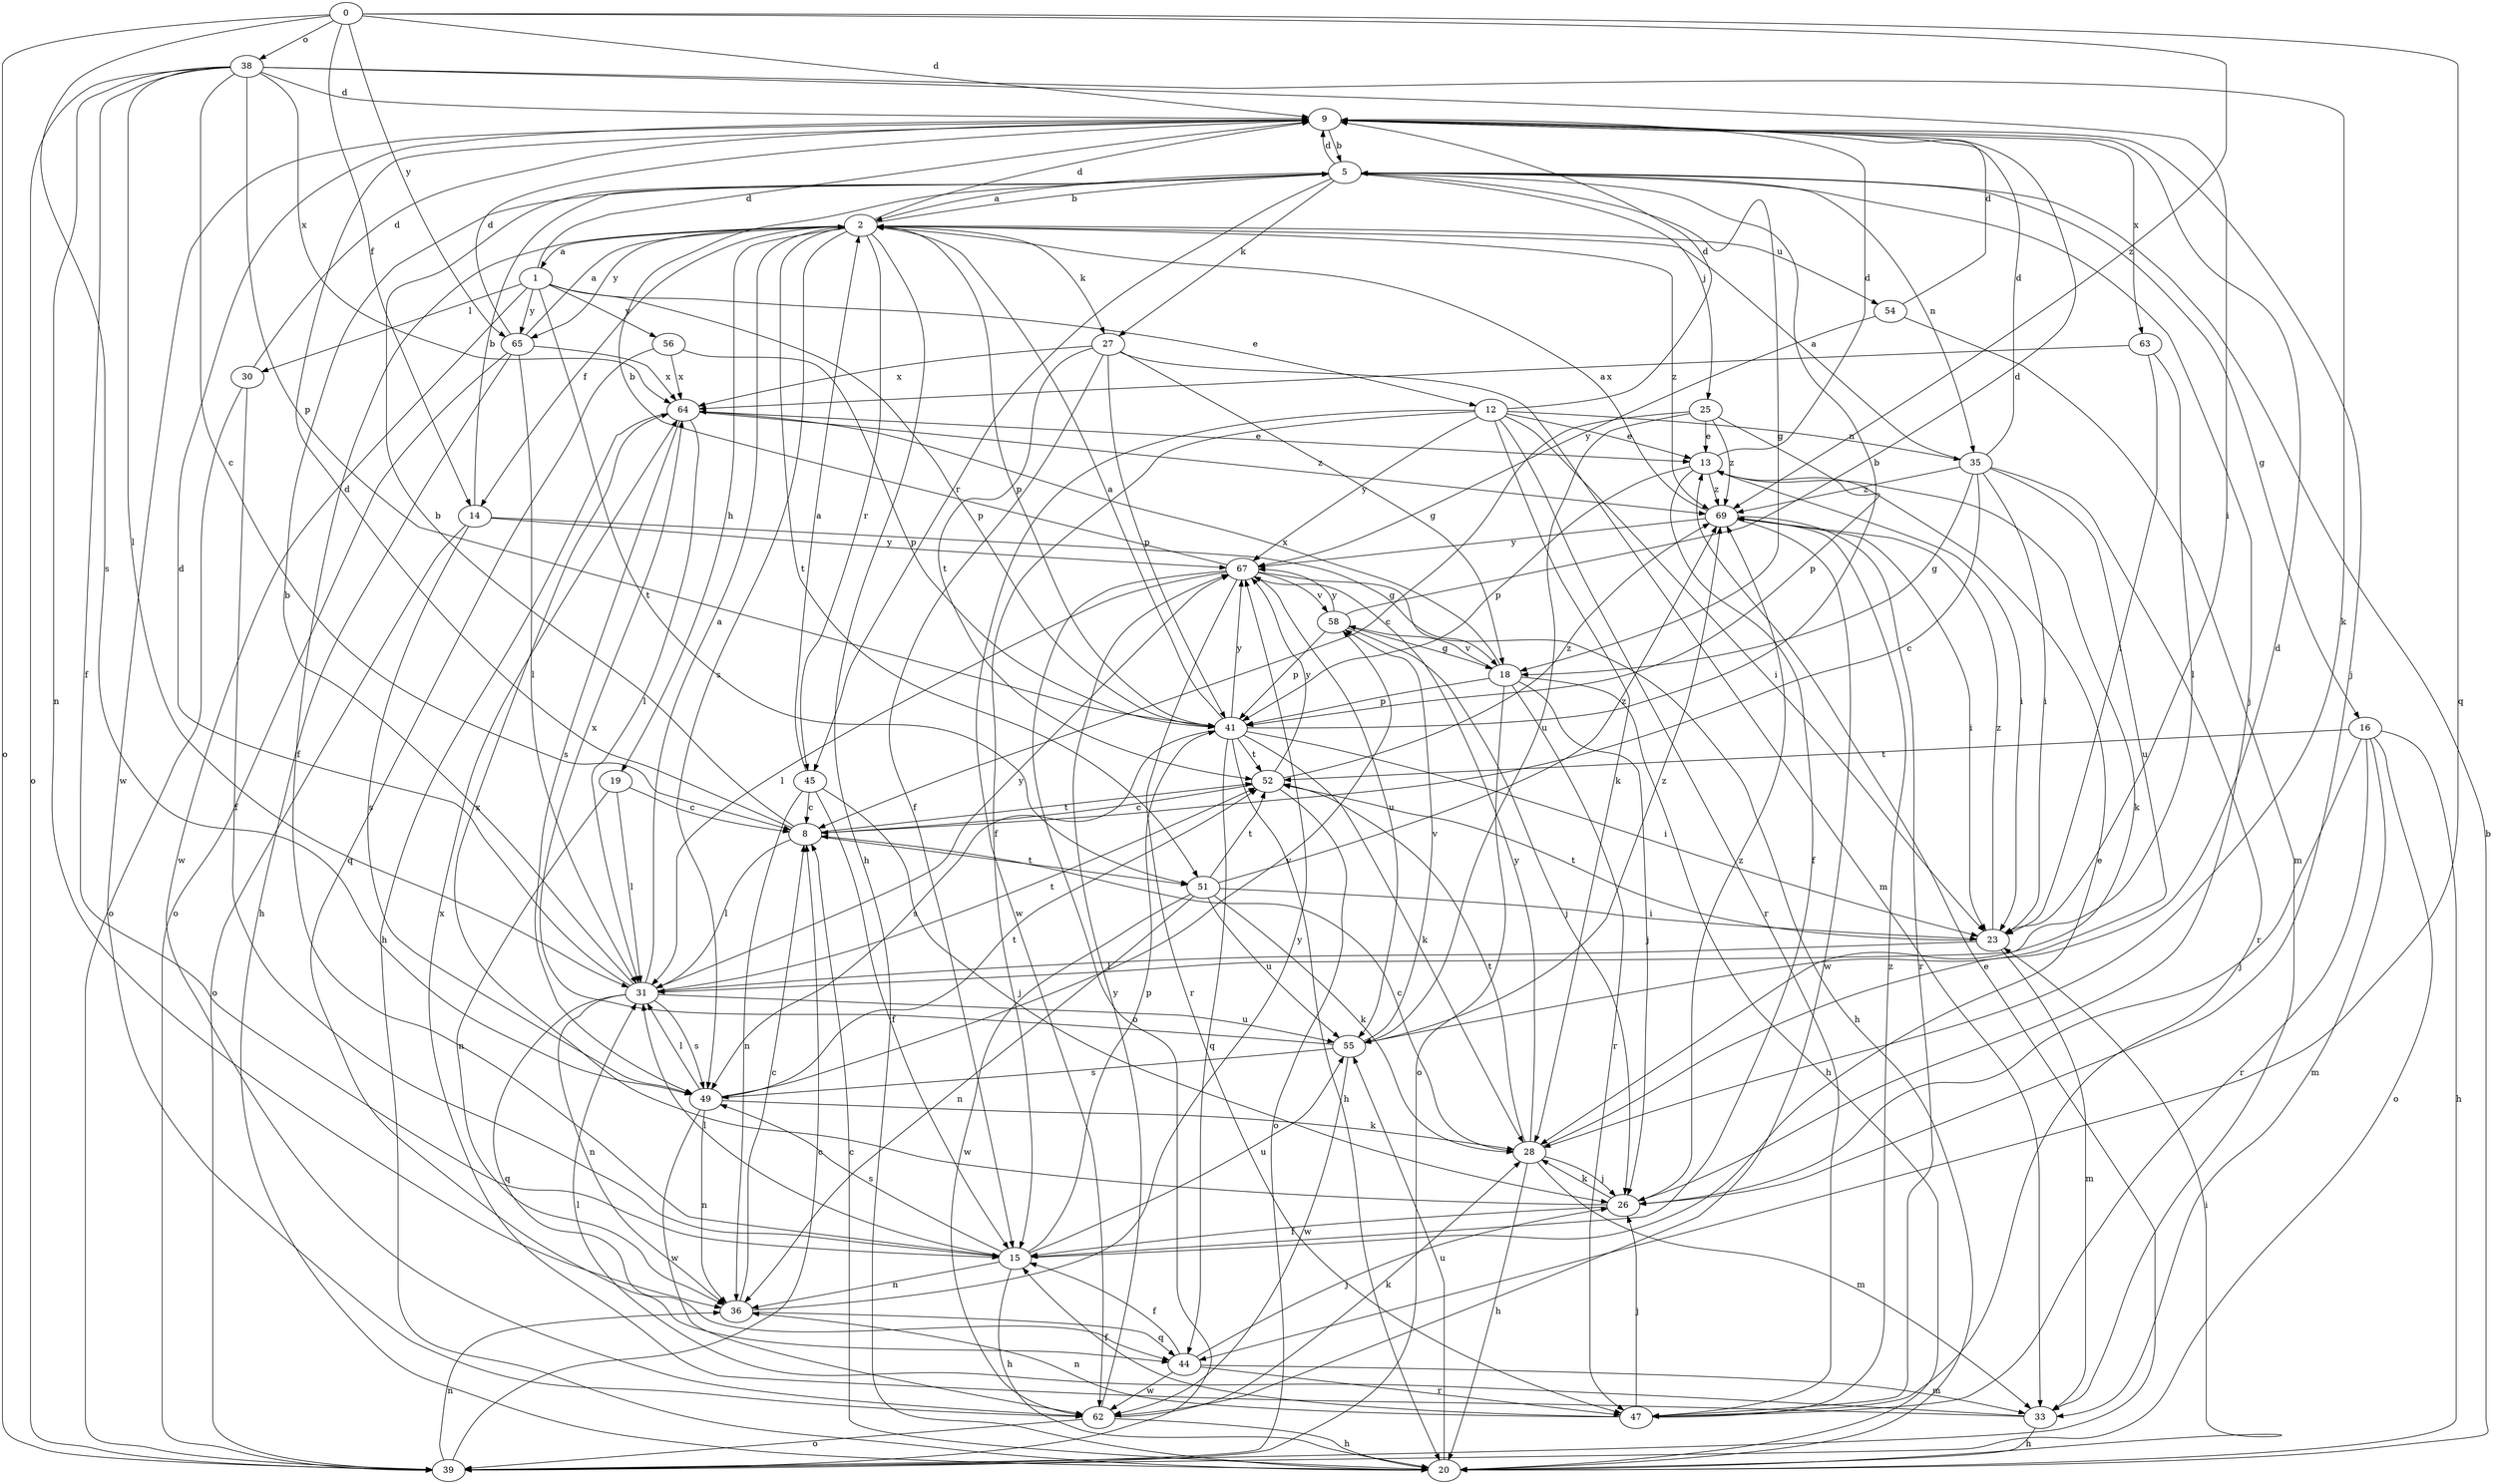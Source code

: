 strict digraph  {
0;
1;
2;
5;
8;
9;
12;
13;
14;
15;
16;
18;
19;
20;
23;
25;
26;
27;
28;
30;
31;
33;
35;
36;
38;
39;
41;
44;
45;
47;
49;
51;
52;
54;
55;
56;
58;
62;
63;
64;
65;
67;
69;
0 -> 9  [label=d];
0 -> 14  [label=f];
0 -> 38  [label=o];
0 -> 39  [label=o];
0 -> 44  [label=q];
0 -> 49  [label=s];
0 -> 65  [label=y];
0 -> 69  [label=z];
1 -> 9  [label=d];
1 -> 12  [label=e];
1 -> 30  [label=l];
1 -> 41  [label=p];
1 -> 51  [label=t];
1 -> 56  [label=v];
1 -> 62  [label=w];
1 -> 65  [label=y];
2 -> 1  [label=a];
2 -> 5  [label=b];
2 -> 9  [label=d];
2 -> 14  [label=f];
2 -> 15  [label=f];
2 -> 19  [label=h];
2 -> 20  [label=h];
2 -> 27  [label=k];
2 -> 41  [label=p];
2 -> 45  [label=r];
2 -> 49  [label=s];
2 -> 51  [label=t];
2 -> 54  [label=u];
2 -> 65  [label=y];
2 -> 69  [label=z];
5 -> 2  [label=a];
5 -> 9  [label=d];
5 -> 16  [label=g];
5 -> 18  [label=g];
5 -> 25  [label=j];
5 -> 26  [label=j];
5 -> 27  [label=k];
5 -> 35  [label=n];
5 -> 45  [label=r];
8 -> 5  [label=b];
8 -> 9  [label=d];
8 -> 31  [label=l];
8 -> 51  [label=t];
8 -> 52  [label=t];
9 -> 5  [label=b];
9 -> 26  [label=j];
9 -> 62  [label=w];
9 -> 63  [label=x];
12 -> 9  [label=d];
12 -> 13  [label=e];
12 -> 15  [label=f];
12 -> 23  [label=i];
12 -> 28  [label=k];
12 -> 35  [label=n];
12 -> 47  [label=r];
12 -> 62  [label=w];
12 -> 67  [label=y];
13 -> 9  [label=d];
13 -> 15  [label=f];
13 -> 23  [label=i];
13 -> 28  [label=k];
13 -> 41  [label=p];
13 -> 69  [label=z];
14 -> 5  [label=b];
14 -> 18  [label=g];
14 -> 39  [label=o];
14 -> 49  [label=s];
14 -> 67  [label=y];
15 -> 13  [label=e];
15 -> 20  [label=h];
15 -> 31  [label=l];
15 -> 36  [label=n];
15 -> 41  [label=p];
15 -> 49  [label=s];
15 -> 55  [label=u];
16 -> 20  [label=h];
16 -> 26  [label=j];
16 -> 33  [label=m];
16 -> 39  [label=o];
16 -> 47  [label=r];
16 -> 52  [label=t];
18 -> 20  [label=h];
18 -> 26  [label=j];
18 -> 39  [label=o];
18 -> 41  [label=p];
18 -> 47  [label=r];
18 -> 58  [label=v];
18 -> 64  [label=x];
19 -> 8  [label=c];
19 -> 31  [label=l];
19 -> 36  [label=n];
20 -> 5  [label=b];
20 -> 8  [label=c];
20 -> 23  [label=i];
20 -> 55  [label=u];
23 -> 31  [label=l];
23 -> 33  [label=m];
23 -> 52  [label=t];
23 -> 69  [label=z];
25 -> 8  [label=c];
25 -> 13  [label=e];
25 -> 41  [label=p];
25 -> 55  [label=u];
25 -> 69  [label=z];
26 -> 15  [label=f];
26 -> 28  [label=k];
26 -> 64  [label=x];
26 -> 69  [label=z];
27 -> 15  [label=f];
27 -> 18  [label=g];
27 -> 33  [label=m];
27 -> 41  [label=p];
27 -> 52  [label=t];
27 -> 64  [label=x];
28 -> 8  [label=c];
28 -> 9  [label=d];
28 -> 20  [label=h];
28 -> 26  [label=j];
28 -> 33  [label=m];
28 -> 52  [label=t];
28 -> 67  [label=y];
30 -> 9  [label=d];
30 -> 15  [label=f];
30 -> 39  [label=o];
31 -> 2  [label=a];
31 -> 5  [label=b];
31 -> 9  [label=d];
31 -> 36  [label=n];
31 -> 44  [label=q];
31 -> 49  [label=s];
31 -> 52  [label=t];
31 -> 55  [label=u];
31 -> 67  [label=y];
33 -> 20  [label=h];
33 -> 31  [label=l];
33 -> 64  [label=x];
35 -> 2  [label=a];
35 -> 8  [label=c];
35 -> 9  [label=d];
35 -> 18  [label=g];
35 -> 23  [label=i];
35 -> 47  [label=r];
35 -> 55  [label=u];
35 -> 69  [label=z];
36 -> 8  [label=c];
36 -> 44  [label=q];
36 -> 67  [label=y];
38 -> 8  [label=c];
38 -> 9  [label=d];
38 -> 15  [label=f];
38 -> 23  [label=i];
38 -> 28  [label=k];
38 -> 31  [label=l];
38 -> 36  [label=n];
38 -> 39  [label=o];
38 -> 41  [label=p];
38 -> 64  [label=x];
39 -> 8  [label=c];
39 -> 13  [label=e];
39 -> 36  [label=n];
41 -> 2  [label=a];
41 -> 5  [label=b];
41 -> 20  [label=h];
41 -> 23  [label=i];
41 -> 28  [label=k];
41 -> 44  [label=q];
41 -> 49  [label=s];
41 -> 52  [label=t];
41 -> 67  [label=y];
44 -> 15  [label=f];
44 -> 26  [label=j];
44 -> 33  [label=m];
44 -> 47  [label=r];
44 -> 62  [label=w];
45 -> 2  [label=a];
45 -> 8  [label=c];
45 -> 15  [label=f];
45 -> 26  [label=j];
45 -> 36  [label=n];
47 -> 15  [label=f];
47 -> 26  [label=j];
47 -> 36  [label=n];
47 -> 69  [label=z];
49 -> 28  [label=k];
49 -> 31  [label=l];
49 -> 36  [label=n];
49 -> 52  [label=t];
49 -> 58  [label=v];
49 -> 62  [label=w];
51 -> 23  [label=i];
51 -> 28  [label=k];
51 -> 36  [label=n];
51 -> 52  [label=t];
51 -> 55  [label=u];
51 -> 62  [label=w];
51 -> 69  [label=z];
52 -> 8  [label=c];
52 -> 39  [label=o];
52 -> 67  [label=y];
52 -> 69  [label=z];
54 -> 9  [label=d];
54 -> 33  [label=m];
54 -> 67  [label=y];
55 -> 49  [label=s];
55 -> 58  [label=v];
55 -> 62  [label=w];
55 -> 64  [label=x];
55 -> 69  [label=z];
56 -> 41  [label=p];
56 -> 44  [label=q];
56 -> 64  [label=x];
58 -> 9  [label=d];
58 -> 18  [label=g];
58 -> 26  [label=j];
58 -> 41  [label=p];
58 -> 67  [label=y];
62 -> 20  [label=h];
62 -> 28  [label=k];
62 -> 39  [label=o];
62 -> 67  [label=y];
63 -> 23  [label=i];
63 -> 31  [label=l];
63 -> 64  [label=x];
64 -> 13  [label=e];
64 -> 20  [label=h];
64 -> 31  [label=l];
64 -> 49  [label=s];
64 -> 69  [label=z];
65 -> 2  [label=a];
65 -> 9  [label=d];
65 -> 20  [label=h];
65 -> 31  [label=l];
65 -> 39  [label=o];
65 -> 64  [label=x];
67 -> 5  [label=b];
67 -> 20  [label=h];
67 -> 31  [label=l];
67 -> 39  [label=o];
67 -> 47  [label=r];
67 -> 55  [label=u];
67 -> 58  [label=v];
69 -> 2  [label=a];
69 -> 23  [label=i];
69 -> 47  [label=r];
69 -> 62  [label=w];
69 -> 67  [label=y];
}
